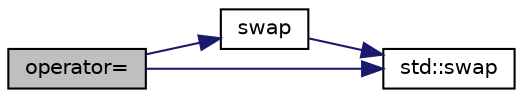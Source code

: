 digraph "operator="
{
 // LATEX_PDF_SIZE
  edge [fontname="Helvetica",fontsize="10",labelfontname="Helvetica",labelfontsize="10"];
  node [fontname="Helvetica",fontsize="10",shape=record];
  rankdir="LR";
  Node1 [label="operator=",height=0.2,width=0.4,color="black", fillcolor="grey75", style="filled", fontcolor="black",tooltip="copy assignment"];
  Node1 -> Node2 [color="midnightblue",fontsize="10",style="solid",fontname="Helvetica"];
  Node2 [label="swap",height=0.2,width=0.4,color="black", fillcolor="white", style="filled",URL="$classnlohmann_1_1basic__json.html#a0f6968dcb6461353787d510aaa671b61",tooltip="exchanges the values"];
  Node2 -> Node3 [color="midnightblue",fontsize="10",style="solid",fontname="Helvetica"];
  Node3 [label="std::swap",height=0.2,width=0.4,color="black", fillcolor="white", style="filled",URL="$namespacestd.html#a907191b7578e209391ce938e3b2afdf7",tooltip="exchanges the values of two JSON objects"];
  Node1 -> Node3 [color="midnightblue",fontsize="10",style="solid",fontname="Helvetica"];
}
